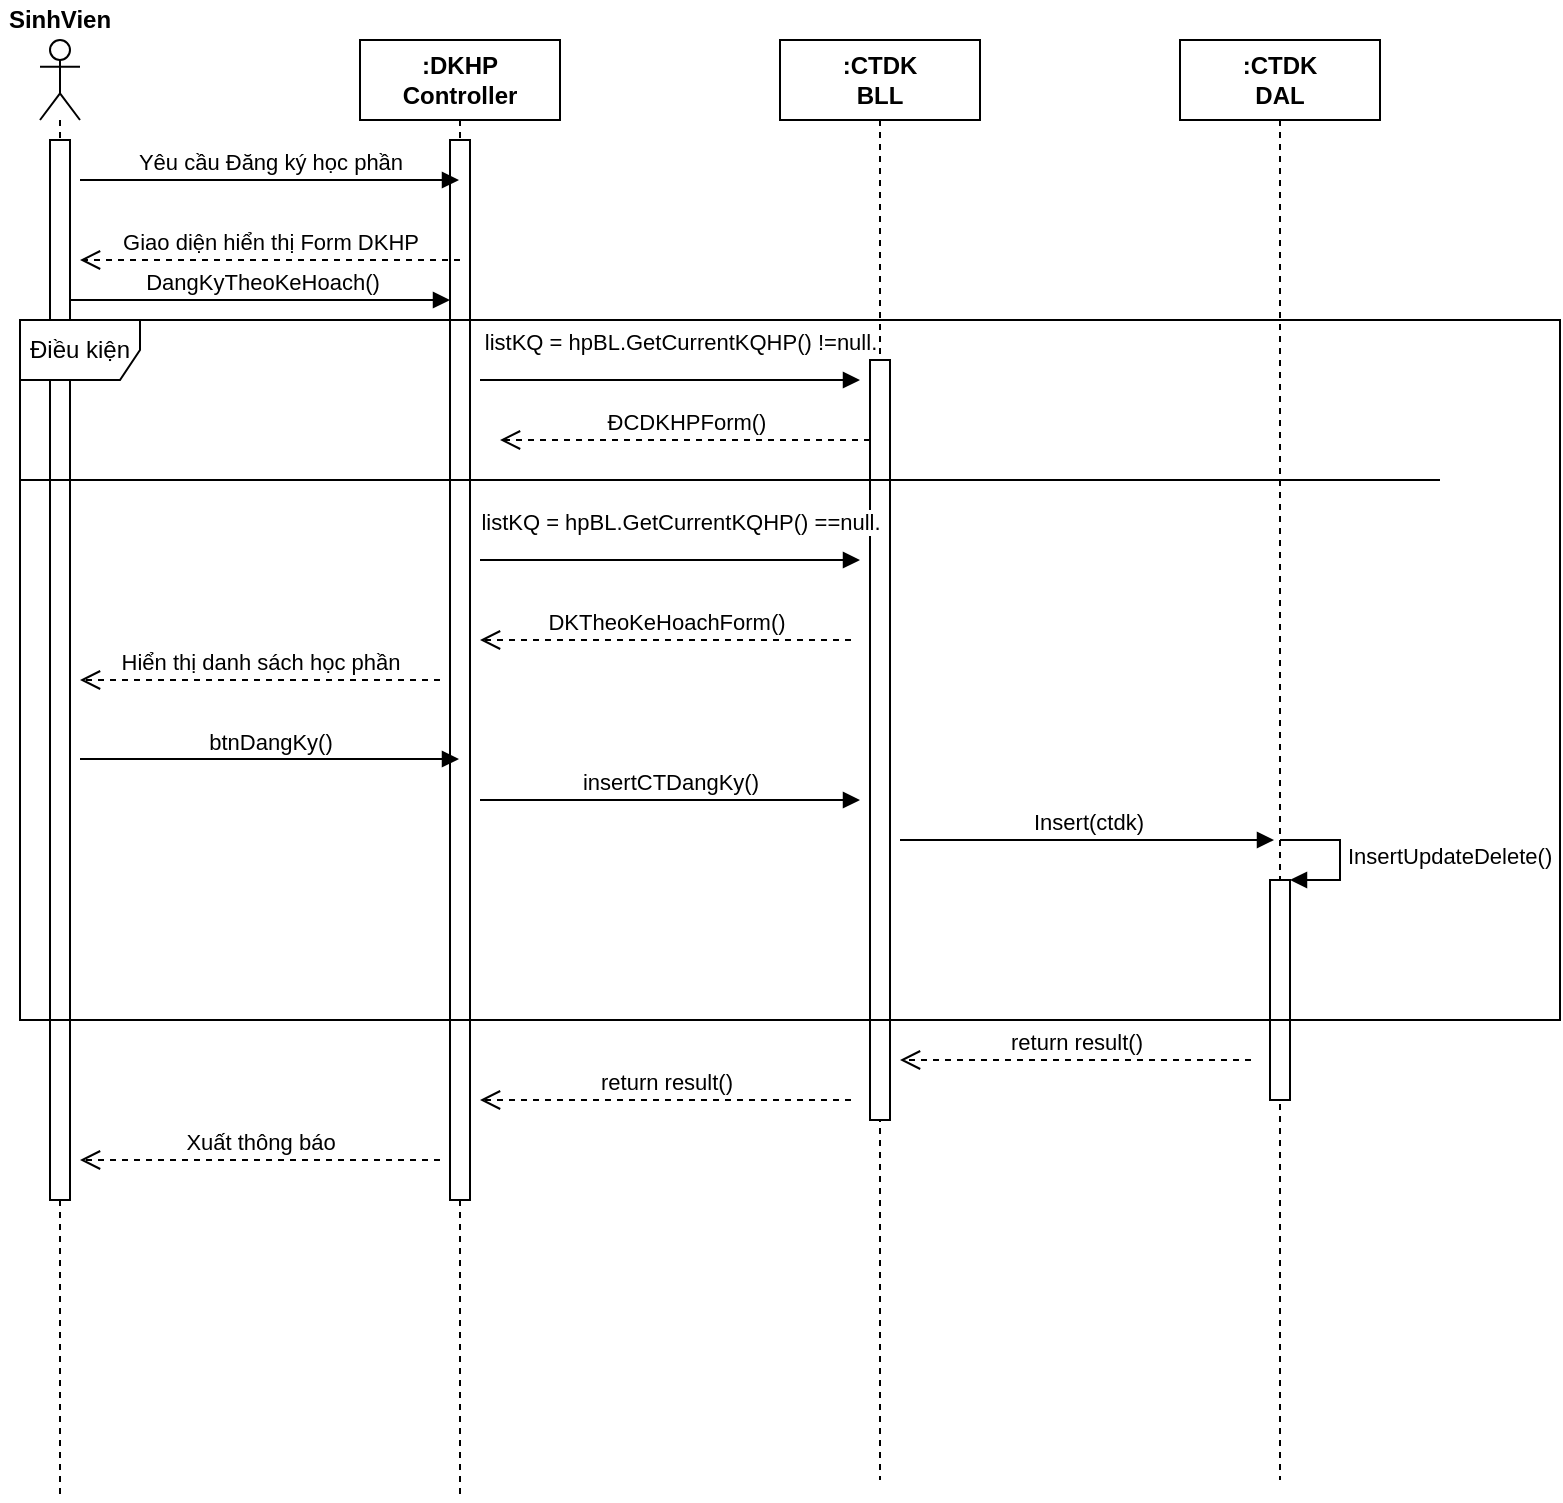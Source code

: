 <mxfile version="16.1.0" type="github">
  <diagram id="kgpKYQtTHZ0yAKxKKP6v" name="Page-1">
    <mxGraphModel dx="1038" dy="617" grid="1" gridSize="10" guides="1" tooltips="1" connect="1" arrows="1" fold="1" page="1" pageScale="1" pageWidth="850" pageHeight="1100" math="0" shadow="0">
      <root>
        <mxCell id="0" />
        <mxCell id="1" parent="0" />
        <mxCell id="0l0TKPkAK2tU7KHpgZkD-28" value="" style="shape=umlLifeline;participant=umlActor;perimeter=lifelinePerimeter;whiteSpace=wrap;html=1;container=1;collapsible=0;recursiveResize=0;verticalAlign=top;spacingTop=36;outlineConnect=0;fontStyle=1" parent="1" vertex="1">
          <mxGeometry x="100" y="120" width="20" height="730" as="geometry" />
        </mxCell>
        <mxCell id="0l0TKPkAK2tU7KHpgZkD-67" value="" style="html=1;points=[];perimeter=orthogonalPerimeter;" parent="0l0TKPkAK2tU7KHpgZkD-28" vertex="1">
          <mxGeometry x="5" y="50" width="10" height="530" as="geometry" />
        </mxCell>
        <mxCell id="0l0TKPkAK2tU7KHpgZkD-29" value=":DKHP&lt;br&gt;Controller" style="shape=umlLifeline;perimeter=lifelinePerimeter;whiteSpace=wrap;html=1;container=1;collapsible=0;recursiveResize=0;outlineConnect=0;fontStyle=1" parent="1" vertex="1">
          <mxGeometry x="260" y="120" width="100" height="730" as="geometry" />
        </mxCell>
        <mxCell id="fD2_n_7cHLq1svrxTmjd-10" value="insertCTDangKy()" style="html=1;verticalAlign=bottom;endArrow=block;rounded=0;" edge="1" parent="0l0TKPkAK2tU7KHpgZkD-29">
          <mxGeometry width="80" relative="1" as="geometry">
            <mxPoint x="60" y="380" as="sourcePoint" />
            <mxPoint x="250" y="380" as="targetPoint" />
          </mxGeometry>
        </mxCell>
        <mxCell id="fD2_n_7cHLq1svrxTmjd-18" value="" style="html=1;points=[];perimeter=orthogonalPerimeter;" vertex="1" parent="0l0TKPkAK2tU7KHpgZkD-29">
          <mxGeometry x="45" y="50" width="10" height="530" as="geometry" />
        </mxCell>
        <mxCell id="fD2_n_7cHLq1svrxTmjd-3" value="DangKyTheoKeHoach()" style="html=1;verticalAlign=bottom;endArrow=block;rounded=0;" edge="1" parent="0l0TKPkAK2tU7KHpgZkD-29">
          <mxGeometry width="80" relative="1" as="geometry">
            <mxPoint x="-144.5" y="130" as="sourcePoint" />
            <mxPoint x="45" y="130" as="targetPoint" />
          </mxGeometry>
        </mxCell>
        <mxCell id="0l0TKPkAK2tU7KHpgZkD-30" value=":CTDK&lt;br&gt;BLL" style="shape=umlLifeline;perimeter=lifelinePerimeter;whiteSpace=wrap;html=1;container=1;collapsible=0;recursiveResize=0;outlineConnect=0;fontStyle=1" parent="1" vertex="1">
          <mxGeometry x="470" y="120" width="100" height="720" as="geometry" />
        </mxCell>
        <mxCell id="fD2_n_7cHLq1svrxTmjd-5" value="ĐCDKHPForm()" style="html=1;verticalAlign=bottom;endArrow=open;dashed=1;endSize=8;rounded=0;" edge="1" parent="0l0TKPkAK2tU7KHpgZkD-30">
          <mxGeometry relative="1" as="geometry">
            <mxPoint x="45" y="200" as="sourcePoint" />
            <mxPoint x="-140" y="200" as="targetPoint" />
          </mxGeometry>
        </mxCell>
        <mxCell id="fD2_n_7cHLq1svrxTmjd-20" value="" style="html=1;points=[];perimeter=orthogonalPerimeter;" vertex="1" parent="0l0TKPkAK2tU7KHpgZkD-30">
          <mxGeometry x="45" y="160" width="10" height="380" as="geometry" />
        </mxCell>
        <mxCell id="0l0TKPkAK2tU7KHpgZkD-31" value=":CTDK&lt;br&gt;DAL" style="shape=umlLifeline;perimeter=lifelinePerimeter;whiteSpace=wrap;html=1;container=1;collapsible=0;recursiveResize=0;outlineConnect=0;fontStyle=1" parent="1" vertex="1">
          <mxGeometry x="670" y="120" width="100" height="720" as="geometry" />
        </mxCell>
        <mxCell id="fD2_n_7cHLq1svrxTmjd-12" value="" style="html=1;points=[];perimeter=orthogonalPerimeter;" vertex="1" parent="0l0TKPkAK2tU7KHpgZkD-31">
          <mxGeometry x="45" y="420" width="10" height="110" as="geometry" />
        </mxCell>
        <mxCell id="fD2_n_7cHLq1svrxTmjd-13" value="InsertUpdateDelete()" style="edgeStyle=orthogonalEdgeStyle;html=1;align=left;spacingLeft=2;endArrow=block;rounded=0;entryX=1;entryY=0;" edge="1" target="fD2_n_7cHLq1svrxTmjd-12" parent="0l0TKPkAK2tU7KHpgZkD-31">
          <mxGeometry relative="1" as="geometry">
            <mxPoint x="50" y="400" as="sourcePoint" />
            <Array as="points">
              <mxPoint x="80" y="400" />
            </Array>
          </mxGeometry>
        </mxCell>
        <mxCell id="fD2_n_7cHLq1svrxTmjd-15" value="return result()" style="html=1;verticalAlign=bottom;endArrow=open;dashed=1;endSize=8;rounded=0;" edge="1" parent="0l0TKPkAK2tU7KHpgZkD-31">
          <mxGeometry relative="1" as="geometry">
            <mxPoint x="35.5" y="510" as="sourcePoint" />
            <mxPoint x="-140" y="510" as="targetPoint" />
          </mxGeometry>
        </mxCell>
        <mxCell id="0l0TKPkAK2tU7KHpgZkD-32" value="SinhVien" style="text;html=1;strokeColor=none;fillColor=none;align=center;verticalAlign=middle;whiteSpace=wrap;rounded=0;fontStyle=1" parent="1" vertex="1">
          <mxGeometry x="80" y="100" width="60" height="20" as="geometry" />
        </mxCell>
        <mxCell id="fD2_n_7cHLq1svrxTmjd-1" value="Yêu cầu Đăng ký học phần" style="html=1;verticalAlign=bottom;endArrow=block;rounded=0;" edge="1" parent="1">
          <mxGeometry width="80" relative="1" as="geometry">
            <mxPoint x="120" y="190" as="sourcePoint" />
            <mxPoint x="309.5" y="190" as="targetPoint" />
          </mxGeometry>
        </mxCell>
        <mxCell id="fD2_n_7cHLq1svrxTmjd-2" value="Giao diện hiển thị Form DKHP" style="html=1;verticalAlign=bottom;endArrow=open;dashed=1;endSize=8;rounded=0;" edge="1" parent="1">
          <mxGeometry relative="1" as="geometry">
            <mxPoint x="310" y="230" as="sourcePoint" />
            <mxPoint x="120" y="230" as="targetPoint" />
          </mxGeometry>
        </mxCell>
        <mxCell id="fD2_n_7cHLq1svrxTmjd-6" value="listKQ = hpBL.GetCurrentKQHP() ==null." style="html=1;verticalAlign=bottom;endArrow=block;rounded=0;" edge="1" parent="1">
          <mxGeometry x="0.055" y="10" width="80" relative="1" as="geometry">
            <mxPoint x="320" y="380" as="sourcePoint" />
            <mxPoint x="510" y="380" as="targetPoint" />
            <mxPoint as="offset" />
          </mxGeometry>
        </mxCell>
        <mxCell id="fD2_n_7cHLq1svrxTmjd-7" value="DKTheoKeHoachForm()" style="html=1;verticalAlign=bottom;endArrow=open;dashed=1;endSize=8;rounded=0;" edge="1" parent="1">
          <mxGeometry relative="1" as="geometry">
            <mxPoint x="505.5" y="420" as="sourcePoint" />
            <mxPoint x="320" y="420" as="targetPoint" />
          </mxGeometry>
        </mxCell>
        <mxCell id="fD2_n_7cHLq1svrxTmjd-8" value="Hiển thị danh sách học phần" style="html=1;verticalAlign=bottom;endArrow=open;dashed=1;endSize=8;rounded=0;" edge="1" parent="1">
          <mxGeometry relative="1" as="geometry">
            <mxPoint x="300" y="440" as="sourcePoint" />
            <mxPoint x="120" y="440" as="targetPoint" />
          </mxGeometry>
        </mxCell>
        <mxCell id="fD2_n_7cHLq1svrxTmjd-9" value="btnDangKy()" style="html=1;verticalAlign=bottom;endArrow=block;rounded=0;" edge="1" parent="1" target="0l0TKPkAK2tU7KHpgZkD-29">
          <mxGeometry width="80" relative="1" as="geometry">
            <mxPoint x="120" y="479.5" as="sourcePoint" />
            <mxPoint x="200" y="479.5" as="targetPoint" />
          </mxGeometry>
        </mxCell>
        <mxCell id="fD2_n_7cHLq1svrxTmjd-11" value="Insert(ctdk)" style="html=1;verticalAlign=bottom;endArrow=block;rounded=0;" edge="1" parent="1">
          <mxGeometry width="80" relative="1" as="geometry">
            <mxPoint x="530" y="520" as="sourcePoint" />
            <mxPoint x="717" y="520" as="targetPoint" />
          </mxGeometry>
        </mxCell>
        <mxCell id="fD2_n_7cHLq1svrxTmjd-16" value="return result()" style="html=1;verticalAlign=bottom;endArrow=open;dashed=1;endSize=8;rounded=0;" edge="1" parent="1">
          <mxGeometry relative="1" as="geometry">
            <mxPoint x="505.5" y="650" as="sourcePoint" />
            <mxPoint x="320" y="650" as="targetPoint" />
          </mxGeometry>
        </mxCell>
        <mxCell id="fD2_n_7cHLq1svrxTmjd-17" value="Xuất thông báo" style="html=1;verticalAlign=bottom;endArrow=open;dashed=1;endSize=8;rounded=0;" edge="1" parent="1">
          <mxGeometry relative="1" as="geometry">
            <mxPoint x="300" y="680" as="sourcePoint" />
            <mxPoint x="120" y="680" as="targetPoint" />
          </mxGeometry>
        </mxCell>
        <mxCell id="fD2_n_7cHLq1svrxTmjd-4" value="listKQ = hpBL.GetCurrentKQHP() !=null." style="html=1;verticalAlign=bottom;endArrow=block;rounded=0;" edge="1" parent="1">
          <mxGeometry x="0.055" y="10" width="80" relative="1" as="geometry">
            <mxPoint x="320" y="290" as="sourcePoint" />
            <mxPoint x="510" y="290" as="targetPoint" />
            <mxPoint as="offset" />
          </mxGeometry>
        </mxCell>
        <mxCell id="fD2_n_7cHLq1svrxTmjd-24" value="" style="endArrow=none;html=1;rounded=0;" edge="1" parent="1">
          <mxGeometry relative="1" as="geometry">
            <mxPoint x="90" y="340" as="sourcePoint" />
            <mxPoint x="800" y="340" as="targetPoint" />
          </mxGeometry>
        </mxCell>
        <mxCell id="fD2_n_7cHLq1svrxTmjd-26" value="Điều kiện" style="shape=umlFrame;whiteSpace=wrap;html=1;" vertex="1" parent="1">
          <mxGeometry x="90" y="260" width="770" height="350" as="geometry" />
        </mxCell>
      </root>
    </mxGraphModel>
  </diagram>
</mxfile>
